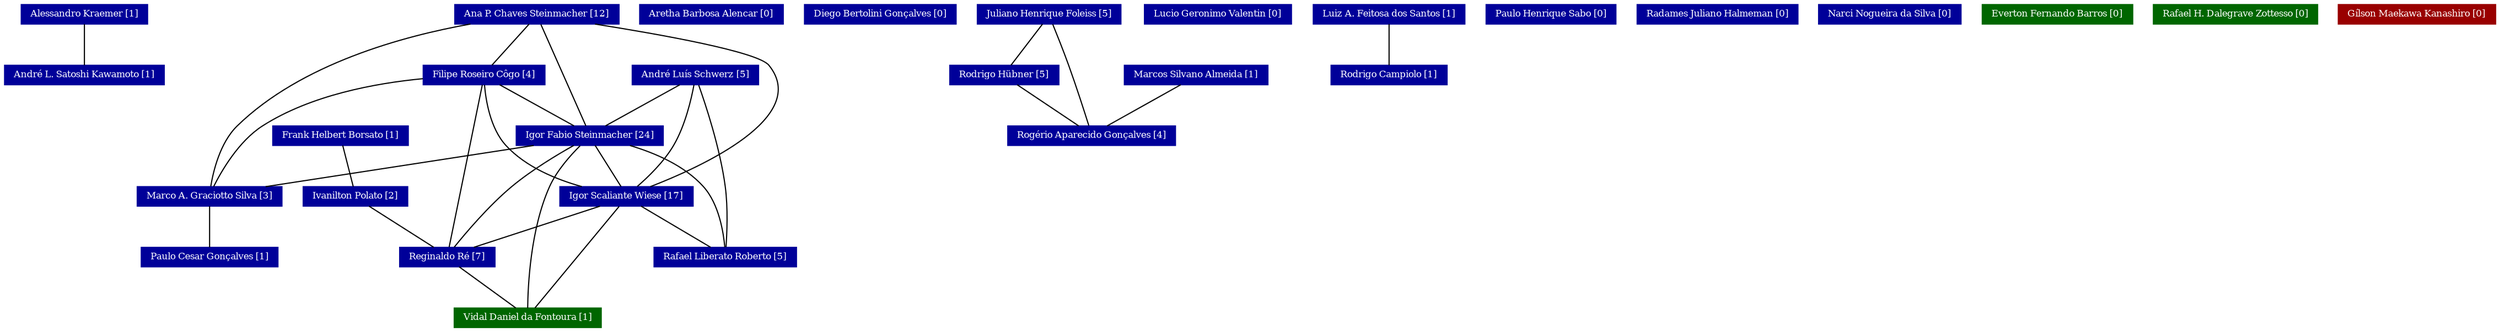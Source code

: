 strict graph grafo1 {
	graph [bb="0,0,1846.5,282",
		id=grafo1,
		overlap=False
	];
	node [fontsize=8,
		label="\N",
		shape=rectangle,
		style=filled
	];
	0	 [URL="http://lattes.cnpq.br/2661462115468004",
		color="#000099",
		fontcolor="#FFFFFF",
		height=0.23611,
		label="Alessandro Kraemer [1]",
		pos="61,273.5",
		width=1.3333];
	3	 [URL="http://lattes.cnpq.br/8230551395300039",
		color="#000099",
		fontcolor="#FFFFFF",
		height=0.23611,
		label="André L. Satoshi Kawamoto [1]",
		pos="61,220.5",
		width=1.6944];
	0 -- 3	 [pos="61,264.97 61,255.33 61,238.71 61,229.06"];
	1	 [URL="http://lattes.cnpq.br/3007644116326636",
		color="#000099",
		fontcolor="#FFFFFF",
		height=0.23611,
		label="Ana P. Chaves Steinmacher [12]",
		pos="275,273.5",
		width=1.7083];
	6	 [URL="http://lattes.cnpq.br/9500095790815109",
		color="#000099",
		fontcolor="#FFFFFF",
		height=0.23611,
		label="Filipe Roseiro Côgo [4]",
		pos="346,220.5",
		width=1.2917];
	1 -- 6	 [pos="285.48,264.97 298.9,255.33 322.04,238.71 335.48,229.06"];
	8	 [URL="http://lattes.cnpq.br/5529725593221391",
		color="#000099",
		fontcolor="#FFFFFF",
		height=0.23611,
		label="Igor Fabio Steinmacher [24]",
		pos="271,167.5",
		width=1.5139];
	1 -- 8	 [pos="274.7,264.68 273.95,245.32 272.03,195.29 271.29,176.12"];
	9	 [URL="http://lattes.cnpq.br/0447444423694007",
		color="#000099",
		fontcolor="#FFFFFF",
		height=0.23611,
		label="Igor Scaliante Wiese [17]",
		pos="552,114.5",
		width=1.4028];
	1 -- 9	 [pos="314.22,264.99 365.18,253.51 454.51,227.31 513,176 530.47,160.67 543.14,135.68 548.77,123.16"];
	14	 [URL="http://lattes.cnpq.br/9383290036853173",
		color="#000099",
		fontcolor="#FFFFFF",
		height=0.23611,
		label="Marco A. Graciotto Silva [3]",
		pos="177,114.5",
		width=1.5556];
	1 -- 14	 [pos="265.61,264.83 247.86,249.79 209.39,214.48 190,176 181.2,158.54 178.34,135.33 177.42,123.37"];
	6 -- 8	 [pos="334.93,211.97 320.75,202.33 296.31,185.71 282.11,176.06"];
	6 -- 9	 [pos="387.18,211.93 416.42,205.36 455.84,194.02 487,176 511.82,161.64 534.89,136.21 545.65,123.38"];
	6 -- 14	 [pos="299.27,214.33 269.92,208.97 232.86,198.09 207,176 190.24,161.69 181.92,135.77 178.68,123.01"];
	20	 [URL="http://lattes.cnpq.br/5545891505433768",
		color="#000099",
		fontcolor="#FFFFFF",
		height=0.23611,
		label="Reginaldo Ré [7]",
		pos="377,61.5",
		width=1];
	6 -- 20	 [pos="392.58,212.76 414.81,206.95 439.45,196.13 453,176 479.74,136.26 416.96,88.566 389.29,70.215"];
	8 -- 9	 [pos="312.46,158.97 365.59,149.33 457.16,132.71 510.37,123.06"];
	8 -- 14	 [pos="257.13,158.97 239.36,149.33 208.73,132.71 190.93,123.06"];
	8 -- 20	 [pos="275.9,158.89 283.86,146.87 300.48,123.09 318,106 332.58,91.784 351.98,78.346 364.48,70.266"];
	19	 [URL="http://lattes.cnpq.br/7833556006473564",
		color="#000099",
		fontcolor="#FFFFFF",
		height=0.23611,
		label="Rafael Liberato Roberto [5]",
		pos="552,61.5",
		width=1.5];
	8 -- 19	 [pos="299.97,158.98 329.5,151.04 376.45,137.66 416,123 460.83,106.38 511.89,82.187 536.76,70.045"];
	27	 [URL="http://lattes.cnpq.br/0138023517065135",
		color="#006600",
		fontcolor="#FFFFFF",
		height=0.23611,
		label="Vidal Daniel da Fontoura [1]",
		pos="377,8.5",
		width=1.5417];
	8 -- 27	 [pos="274.01,158.77 281.71,139.57 303.56,88.692 332,53 342.97,39.233 358.08,25.47 367.69,17.219"];
	9 -- 20	 [pos="526.18,105.97 493.09,96.332 436.07,79.713 402.93,70.056"];
	9 -- 19	 [pos="552,105.97 552,96.332 552,79.713 552,70.056"];
	9 -- 27	 [pos="539.13,105.85 506.77,86.62 422.27,36.403 389.89,17.159"];
	16	 [URL="http://lattes.cnpq.br/4344660568698232",
		color="#000099",
		fontcolor="#FFFFFF",
		height=0.23611,
		label="Paulo Cesar Gonçalves [1]",
		pos="177,61.5",
		width=1.4444];
	14 -- 16	 [pos="177,105.97 177,96.332 177,79.713 177,70.056"];
	20 -- 27	 [pos="377,52.975 377,43.332 377,26.713 377,17.056"];
	2	 [URL="http://lattes.cnpq.br/4954414332524750",
		color="#000099",
		fontcolor="#FFFFFF",
		height=0.23611,
		label="André Luís Schwerz [5]",
		pos="625,220.5",
		width=1.3333];
	2 -- 8	 [pos="576.89,212.57 510.63,203.02 391.74,185.89 323.33,176.04"];
	2 -- 9	 [pos="619.51,211.68 605.92,192.32 570.8,142.29 557.35,123.12"];
	2 -- 19	 [pos="626,211.96 628.16,192.78 631.54,141.14 611,106 601.3,89.411 582.52,77.258 568.74,70.079"];
	4	 [URL="http://lattes.cnpq.br/3074461020062854",
		color="#000099",
		fontcolor="#FFFFFF",
		height=0.23611,
		label="Aretha Barbosa Alencar [0]",
		pos="446,273.5",
		width=1.5];
	5	 [URL="http://lattes.cnpq.br/2264701855770284",
		color="#000099",
		fontcolor="#FFFFFF",
		height=0.23611,
		label="Diego Bertolini Gonçalves [0]",
		pos="594,273.5",
		width=1.5972];
	7	 [URL="http://lattes.cnpq.br/0902329099289356",
		color="#000099",
		fontcolor="#FFFFFF",
		height=0.23611,
		label="Frank Helbert Borsato [1]",
		pos="394,167.5",
		width=1.4028];
	10	 [URL="http://lattes.cnpq.br/7551030263039033",
		color="#000099",
		fontcolor="#FFFFFF",
		height=0.23611,
		label="Ivanilton Polato [2]",
		pos="367,114.5",
		width=1.1111];
	7 -- 10	 [pos="390.02,158.97 384.91,149.33 376.11,132.71 371,123.06"];
	10 -- 20	 [pos="368.48,105.97 370.37,96.332 373.62,79.713 375.52,70.056"];
	11	 [URL="http://lattes.cnpq.br/4404958951175349",
		color="#000099",
		fontcolor="#FFFFFF",
		height=0.23611,
		label="Juliano Henrique Foleiss [5]",
		pos="733,273.5",
		width=1.5];
	22	 [URL="http://lattes.cnpq.br/6568073205402062",
		color="#000099",
		fontcolor="#FFFFFF",
		height=0.23611,
		label="Rodrigo Hübner [5]",
		pos="731,220.5",
		width=1.1111];
	11 -- 22	 [pos="732.7,264.97 732.33,255.33 731.68,238.71 731.3,229.06"];
	23	 [URL="http://lattes.cnpq.br/1677599200632096",
		color="#000099",
		fontcolor="#FFFFFF",
		height=0.23611,
		label="Rogério Aparecido Gonçalves [4]",
		pos="799,167.5",
		width=1.75];
	11 -- 23	 [pos="744.26,264.78 754.91,256.94 770.61,243.84 780,229 790.83,211.88 795.91,188.12 797.91,176.1"];
	22 -- 23	 [pos="741.03,211.97 753.89,202.33 776.05,185.71 788.93,176.06"];
	12	 [URL="http://lattes.cnpq.br/5818012075167720",
		color="#000099",
		fontcolor="#FFFFFF",
		height=0.23611,
		label="Lucio Geronimo Valentin [0]",
		pos="865,273.5",
		width=1.5556];
	13	 [URL="http://lattes.cnpq.br/3725232561617394",
		color="#000099",
		fontcolor="#FFFFFF",
		height=0.23611,
		label="Luiz A. Feitosa dos Santos [1]",
		pos="999,273.5",
		width=1.6111];
	21	 [URL="http://lattes.cnpq.br/2822469089227391",
		color="#000099",
		fontcolor="#FFFFFF",
		height=0.23611,
		label="Rodrigo Campiolo [1]",
		pos="999,220.5",
		width=1.2083];
	13 -- 21	 [pos="999,264.97 999,255.33 999,238.71 999,229.06"];
	15	 [URL="http://lattes.cnpq.br/4946185987756278",
		color="#000099",
		fontcolor="#FFFFFF",
		height=0.23611,
		label="Marcos Silvano Almeida [1]",
		pos="882,220.5",
		width=1.5139];
	15 -- 23	 [pos="869.75,211.97 854.06,202.33 827.01,185.71 811.3,176.06"];
	17	 [URL="http://lattes.cnpq.br/8942065049509047",
		color="#000099",
		fontcolor="#FFFFFF",
		height=0.23611,
		label="Paulo Henrique Sabo [0]",
		pos="1124,273.5",
		width=1.3472];
	18	 [URL="http://lattes.cnpq.br/5230011214963863",
		color="#000099",
		fontcolor="#FFFFFF",
		height=0.23611,
		label="Radames Juliano Halmeman [0]",
		pos="1251,273.5",
		width=1.6667];
	24	 [URL="http://lattes.cnpq.br/2249157985559304",
		color="#000099",
		fontcolor="#FFFFFF",
		height=0.23611,
		label="Narci Nogueira da Silva [0]",
		pos="1383,273.5",
		width=1.5];
	25	 [URL="http://lattes.cnpq.br/9702195889525875",
		color="#006600",
		fontcolor="#FFFFFF",
		height=0.23611,
		label="Everton Fernando Barros [0]",
		pos="1510,273.5",
		width=1.5278];
	26	 [URL="http://lattes.cnpq.br/0654156206572874",
		color="#006600",
		fontcolor="#FFFFFF",
		height=0.23611,
		label="Rafael H. Dalegrave Zottesso [0]",
		pos="1646,273.5",
		width=1.75];
	28	 [URL="http://lattes.cnpq.br/3969785844681428",
		color="#990000",
		fontcolor="#FFFFFF",
		height=0.23611,
		label="Gílson Maekawa Kanashiro [0]",
		pos="1787,273.5",
		width=1.6528];
}

